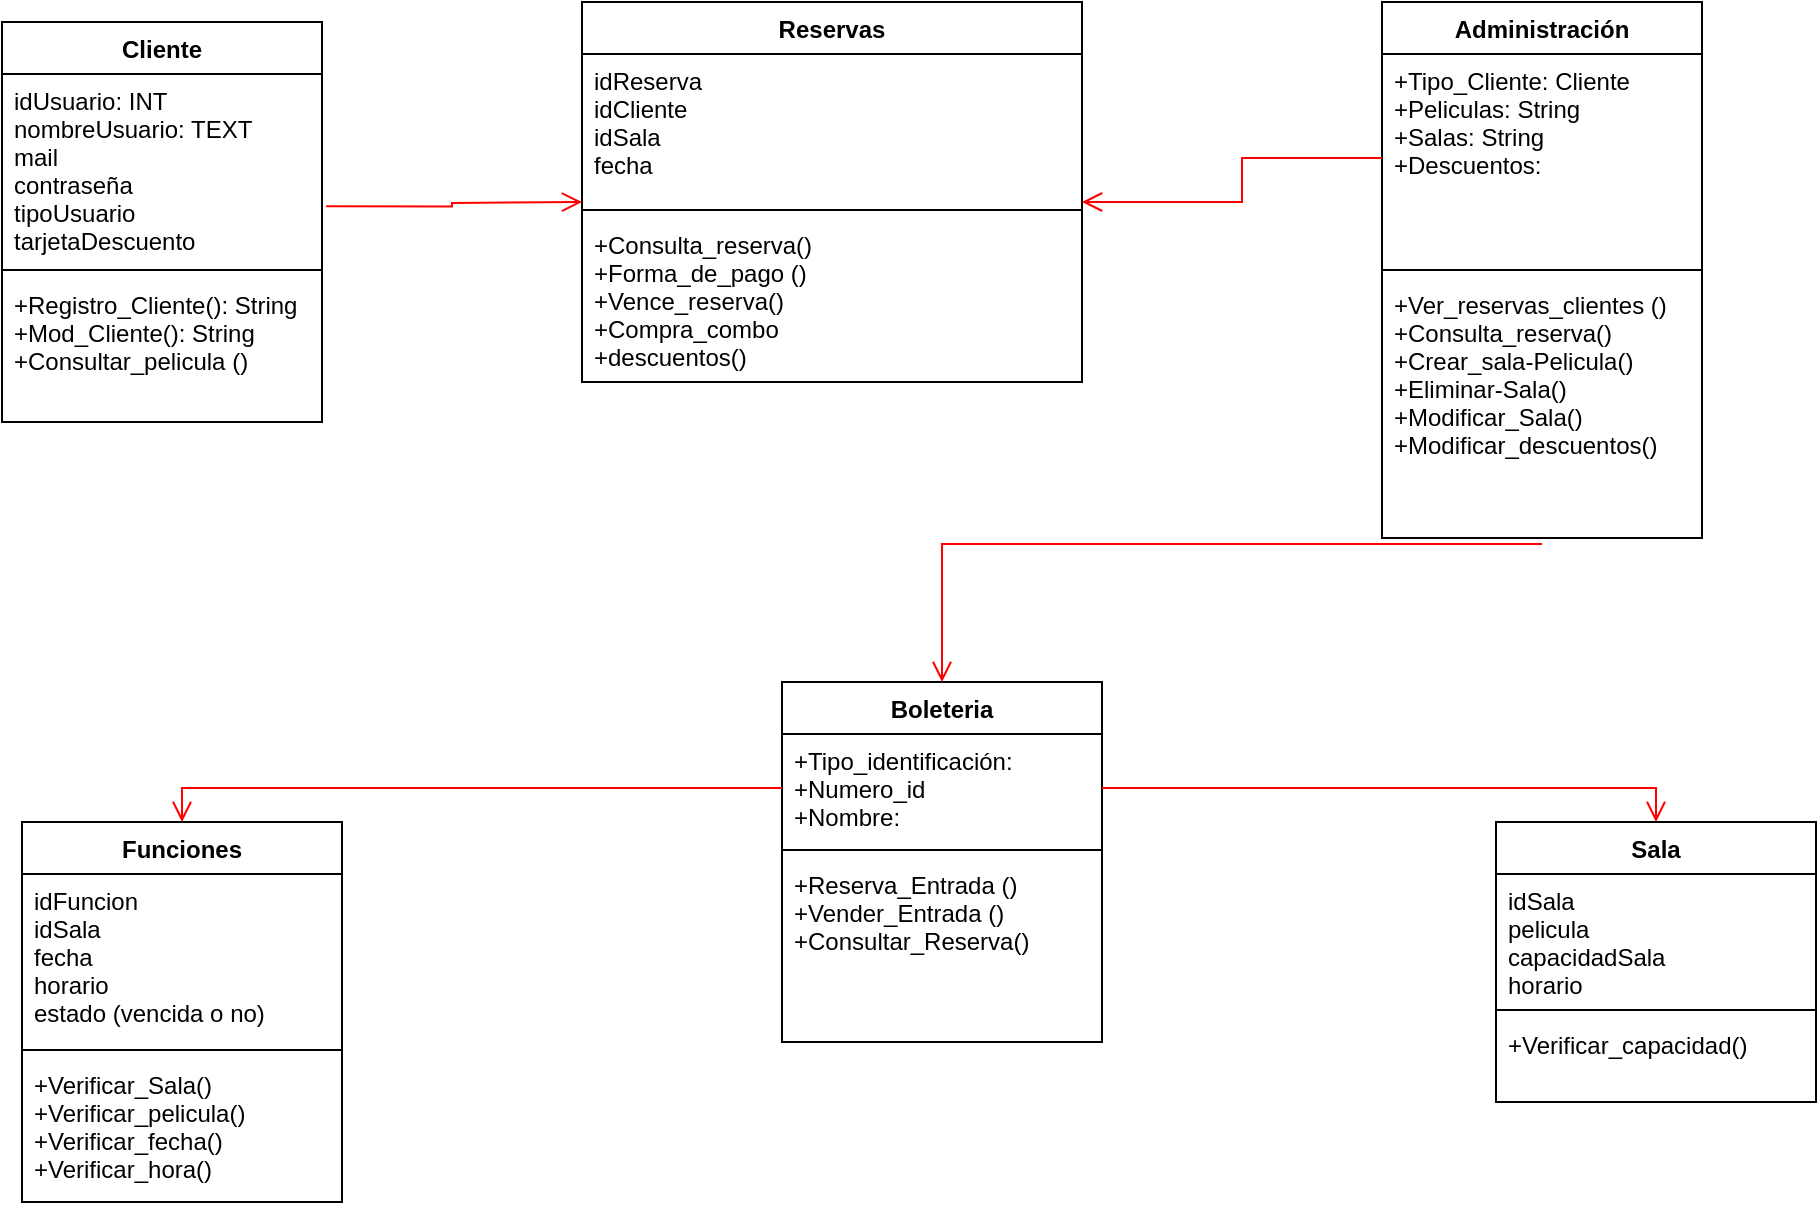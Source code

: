 <mxfile version="20.7.2" type="github">
  <diagram id="C5RBs43oDa-KdzZeNtuy" name="Page-1">
    <mxGraphModel dx="1228" dy="589" grid="1" gridSize="10" guides="1" tooltips="1" connect="1" arrows="1" fold="1" page="1" pageScale="1" pageWidth="827" pageHeight="1169" math="0" shadow="0">
      <root>
        <mxCell id="WIyWlLk6GJQsqaUBKTNV-0" />
        <mxCell id="WIyWlLk6GJQsqaUBKTNV-1" parent="WIyWlLk6GJQsqaUBKTNV-0" />
        <mxCell id="Rd36qe73BOrc3vEaUN4T-40" value="Cliente&#xa;" style="swimlane;fontStyle=1;align=center;verticalAlign=top;childLayout=stackLayout;horizontal=1;startSize=26;horizontalStack=0;resizeParent=1;resizeParentMax=0;resizeLast=0;collapsible=1;marginBottom=0;" parent="WIyWlLk6GJQsqaUBKTNV-1" vertex="1">
          <mxGeometry x="30" y="120" width="160" height="200" as="geometry" />
        </mxCell>
        <mxCell id="Rd36qe73BOrc3vEaUN4T-41" value="idUsuario: INT&#xa;nombreUsuario: TEXT&#xa;mail&#xa;contraseña&#xa;tipoUsuario&#xa;tarjetaDescuento" style="text;strokeColor=none;fillColor=none;align=left;verticalAlign=top;spacingLeft=4;spacingRight=4;overflow=hidden;rotatable=0;points=[[0,0.5],[1,0.5]];portConstraint=eastwest;" parent="Rd36qe73BOrc3vEaUN4T-40" vertex="1">
          <mxGeometry y="26" width="160" height="94" as="geometry" />
        </mxCell>
        <mxCell id="Rd36qe73BOrc3vEaUN4T-42" value="" style="line;strokeWidth=1;fillColor=none;align=left;verticalAlign=middle;spacingTop=-1;spacingLeft=3;spacingRight=3;rotatable=0;labelPosition=right;points=[];portConstraint=eastwest;strokeColor=inherit;" parent="Rd36qe73BOrc3vEaUN4T-40" vertex="1">
          <mxGeometry y="120" width="160" height="8" as="geometry" />
        </mxCell>
        <mxCell id="Rd36qe73BOrc3vEaUN4T-43" value="+Registro_Cliente(): String&#xa;+Mod_Cliente(): String&#xa;+Consultar_pelicula ()" style="text;strokeColor=none;fillColor=none;align=left;verticalAlign=top;spacingLeft=4;spacingRight=4;overflow=hidden;rotatable=0;points=[[0,0.5],[1,0.5]];portConstraint=eastwest;" parent="Rd36qe73BOrc3vEaUN4T-40" vertex="1">
          <mxGeometry y="128" width="160" height="72" as="geometry" />
        </mxCell>
        <mxCell id="Rd36qe73BOrc3vEaUN4T-44" value="Reservas" style="swimlane;fontStyle=1;align=center;verticalAlign=top;childLayout=stackLayout;horizontal=1;startSize=26;horizontalStack=0;resizeParent=1;resizeParentMax=0;resizeLast=0;collapsible=1;marginBottom=0;" parent="WIyWlLk6GJQsqaUBKTNV-1" vertex="1">
          <mxGeometry x="320" y="110" width="250" height="190" as="geometry" />
        </mxCell>
        <mxCell id="Rd36qe73BOrc3vEaUN4T-45" value="idReserva&#xa;idCliente&#xa;idSala&#xa;fecha" style="text;strokeColor=none;fillColor=none;align=left;verticalAlign=top;spacingLeft=4;spacingRight=4;overflow=hidden;rotatable=0;points=[[0,0.5],[1,0.5]];portConstraint=eastwest;" parent="Rd36qe73BOrc3vEaUN4T-44" vertex="1">
          <mxGeometry y="26" width="250" height="74" as="geometry" />
        </mxCell>
        <mxCell id="Rd36qe73BOrc3vEaUN4T-46" value="" style="line;strokeWidth=1;fillColor=none;align=left;verticalAlign=middle;spacingTop=-1;spacingLeft=3;spacingRight=3;rotatable=0;labelPosition=right;points=[];portConstraint=eastwest;strokeColor=inherit;" parent="Rd36qe73BOrc3vEaUN4T-44" vertex="1">
          <mxGeometry y="100" width="250" height="8" as="geometry" />
        </mxCell>
        <mxCell id="Rd36qe73BOrc3vEaUN4T-47" value="+Consulta_reserva()&#xa;+Forma_de_pago ()&#xa;+Vence_reserva()&#xa;+Compra_combo&#xa;+descuentos()" style="text;strokeColor=none;fillColor=none;align=left;verticalAlign=top;spacingLeft=4;spacingRight=4;overflow=hidden;rotatable=0;points=[[0,0.5],[1,0.5]];portConstraint=eastwest;" parent="Rd36qe73BOrc3vEaUN4T-44" vertex="1">
          <mxGeometry y="108" width="250" height="82" as="geometry" />
        </mxCell>
        <mxCell id="Rd36qe73BOrc3vEaUN4T-49" value="" style="edgeStyle=orthogonalEdgeStyle;html=1;align=left;verticalAlign=bottom;endArrow=open;endSize=8;strokeColor=#ff0000;rounded=0;exitX=1.013;exitY=0.704;exitDx=0;exitDy=0;exitPerimeter=0;" parent="WIyWlLk6GJQsqaUBKTNV-1" source="Rd36qe73BOrc3vEaUN4T-41" edge="1">
          <mxGeometry x="-1" relative="1" as="geometry">
            <mxPoint x="320" y="210" as="targetPoint" />
            <mxPoint x="250" y="210" as="sourcePoint" />
          </mxGeometry>
        </mxCell>
        <mxCell id="Rd36qe73BOrc3vEaUN4T-50" value="Administración&#xa;" style="swimlane;fontStyle=1;align=center;verticalAlign=top;childLayout=stackLayout;horizontal=1;startSize=26;horizontalStack=0;resizeParent=1;resizeParentMax=0;resizeLast=0;collapsible=1;marginBottom=0;" parent="WIyWlLk6GJQsqaUBKTNV-1" vertex="1">
          <mxGeometry x="720" y="110" width="160" height="268" as="geometry" />
        </mxCell>
        <mxCell id="Rd36qe73BOrc3vEaUN4T-51" value="+Tipo_Cliente: Cliente&#xa;+Peliculas: String&#xa;+Salas: String&#xa;+Descuentos:&#xa;" style="text;strokeColor=none;fillColor=none;align=left;verticalAlign=top;spacingLeft=4;spacingRight=4;overflow=hidden;rotatable=0;points=[[0,0.5],[1,0.5]];portConstraint=eastwest;" parent="Rd36qe73BOrc3vEaUN4T-50" vertex="1">
          <mxGeometry y="26" width="160" height="104" as="geometry" />
        </mxCell>
        <mxCell id="Rd36qe73BOrc3vEaUN4T-52" value="" style="line;strokeWidth=1;fillColor=none;align=left;verticalAlign=middle;spacingTop=-1;spacingLeft=3;spacingRight=3;rotatable=0;labelPosition=right;points=[];portConstraint=eastwest;strokeColor=inherit;" parent="Rd36qe73BOrc3vEaUN4T-50" vertex="1">
          <mxGeometry y="130" width="160" height="8" as="geometry" />
        </mxCell>
        <mxCell id="Rd36qe73BOrc3vEaUN4T-53" value="+Ver_reservas_clientes ()&#xa;+Consulta_reserva()&#xa;+Crear_sala-Pelicula()&#xa;+Eliminar-Sala()&#xa;+Modificar_Sala()&#xa;+Modificar_descuentos()" style="text;strokeColor=none;fillColor=none;align=left;verticalAlign=top;spacingLeft=4;spacingRight=4;overflow=hidden;rotatable=0;points=[[0,0.5],[1,0.5]];portConstraint=eastwest;" parent="Rd36qe73BOrc3vEaUN4T-50" vertex="1">
          <mxGeometry y="138" width="160" height="130" as="geometry" />
        </mxCell>
        <mxCell id="Rd36qe73BOrc3vEaUN4T-54" value="Boleteria&#xa;" style="swimlane;fontStyle=1;align=center;verticalAlign=top;childLayout=stackLayout;horizontal=1;startSize=26;horizontalStack=0;resizeParent=1;resizeParentMax=0;resizeLast=0;collapsible=1;marginBottom=0;" parent="WIyWlLk6GJQsqaUBKTNV-1" vertex="1">
          <mxGeometry x="420" y="450" width="160" height="180" as="geometry" />
        </mxCell>
        <mxCell id="Rd36qe73BOrc3vEaUN4T-55" value="+Tipo_identificación:&#xa;+Numero_id&#xa;+Nombre:&#xa;" style="text;strokeColor=none;fillColor=none;align=left;verticalAlign=top;spacingLeft=4;spacingRight=4;overflow=hidden;rotatable=0;points=[[0,0.5],[1,0.5]];portConstraint=eastwest;" parent="Rd36qe73BOrc3vEaUN4T-54" vertex="1">
          <mxGeometry y="26" width="160" height="54" as="geometry" />
        </mxCell>
        <mxCell id="Rd36qe73BOrc3vEaUN4T-56" value="" style="line;strokeWidth=1;fillColor=none;align=left;verticalAlign=middle;spacingTop=-1;spacingLeft=3;spacingRight=3;rotatable=0;labelPosition=right;points=[];portConstraint=eastwest;strokeColor=inherit;" parent="Rd36qe73BOrc3vEaUN4T-54" vertex="1">
          <mxGeometry y="80" width="160" height="8" as="geometry" />
        </mxCell>
        <mxCell id="Rd36qe73BOrc3vEaUN4T-57" value="+Reserva_Entrada ()&#xa;+Vender_Entrada ()&#xa;+Consultar_Reserva()&#xa;" style="text;strokeColor=none;fillColor=none;align=left;verticalAlign=top;spacingLeft=4;spacingRight=4;overflow=hidden;rotatable=0;points=[[0,0.5],[1,0.5]];portConstraint=eastwest;" parent="Rd36qe73BOrc3vEaUN4T-54" vertex="1">
          <mxGeometry y="88" width="160" height="92" as="geometry" />
        </mxCell>
        <mxCell id="Rd36qe73BOrc3vEaUN4T-59" value="" style="edgeStyle=orthogonalEdgeStyle;html=1;align=left;verticalAlign=top;endArrow=open;endSize=8;strokeColor=#ff0000;rounded=0;exitX=0;exitY=0.5;exitDx=0;exitDy=0;" parent="WIyWlLk6GJQsqaUBKTNV-1" source="Rd36qe73BOrc3vEaUN4T-51" edge="1">
          <mxGeometry x="-1" relative="1" as="geometry">
            <mxPoint x="570" y="210" as="targetPoint" />
            <Array as="points">
              <mxPoint x="650" y="188" />
              <mxPoint x="650" y="210" />
            </Array>
            <mxPoint x="650" y="155" as="sourcePoint" />
          </mxGeometry>
        </mxCell>
        <mxCell id="Rd36qe73BOrc3vEaUN4T-61" value="" style="edgeStyle=orthogonalEdgeStyle;html=1;align=left;verticalAlign=top;endArrow=open;endSize=8;strokeColor=#ff0000;rounded=0;entryX=0.5;entryY=0;entryDx=0;entryDy=0;exitX=0.5;exitY=1.023;exitDx=0;exitDy=0;exitPerimeter=0;" parent="WIyWlLk6GJQsqaUBKTNV-1" source="Rd36qe73BOrc3vEaUN4T-53" target="Rd36qe73BOrc3vEaUN4T-54" edge="1">
          <mxGeometry x="-1" relative="1" as="geometry">
            <mxPoint x="790" y="310" as="targetPoint" />
            <mxPoint x="777" y="404" as="sourcePoint" />
          </mxGeometry>
        </mxCell>
        <mxCell id="Rd36qe73BOrc3vEaUN4T-62" value="Funciones" style="swimlane;fontStyle=1;align=center;verticalAlign=top;childLayout=stackLayout;horizontal=1;startSize=26;horizontalStack=0;resizeParent=1;resizeParentMax=0;resizeLast=0;collapsible=1;marginBottom=0;" parent="WIyWlLk6GJQsqaUBKTNV-1" vertex="1">
          <mxGeometry x="40" y="520" width="160" height="190" as="geometry" />
        </mxCell>
        <mxCell id="Rd36qe73BOrc3vEaUN4T-63" value="idFuncion&#xa;idSala&#xa;fecha&#xa;horario&#xa;estado (vencida o no)" style="text;strokeColor=none;fillColor=none;align=left;verticalAlign=top;spacingLeft=4;spacingRight=4;overflow=hidden;rotatable=0;points=[[0,0.5],[1,0.5]];portConstraint=eastwest;" parent="Rd36qe73BOrc3vEaUN4T-62" vertex="1">
          <mxGeometry y="26" width="160" height="84" as="geometry" />
        </mxCell>
        <mxCell id="Rd36qe73BOrc3vEaUN4T-64" value="" style="line;strokeWidth=1;fillColor=none;align=left;verticalAlign=middle;spacingTop=-1;spacingLeft=3;spacingRight=3;rotatable=0;labelPosition=right;points=[];portConstraint=eastwest;strokeColor=inherit;" parent="Rd36qe73BOrc3vEaUN4T-62" vertex="1">
          <mxGeometry y="110" width="160" height="8" as="geometry" />
        </mxCell>
        <mxCell id="Rd36qe73BOrc3vEaUN4T-65" value="+Verificar_Sala()&#xa;+Verificar_pelicula()&#xa;+Verificar_fecha()&#xa;+Verificar_hora()" style="text;strokeColor=none;fillColor=none;align=left;verticalAlign=top;spacingLeft=4;spacingRight=4;overflow=hidden;rotatable=0;points=[[0,0.5],[1,0.5]];portConstraint=eastwest;" parent="Rd36qe73BOrc3vEaUN4T-62" vertex="1">
          <mxGeometry y="118" width="160" height="72" as="geometry" />
        </mxCell>
        <mxCell id="Rd36qe73BOrc3vEaUN4T-70" value="Sala" style="swimlane;fontStyle=1;align=center;verticalAlign=top;childLayout=stackLayout;horizontal=1;startSize=26;horizontalStack=0;resizeParent=1;resizeParentMax=0;resizeLast=0;collapsible=1;marginBottom=0;" parent="WIyWlLk6GJQsqaUBKTNV-1" vertex="1">
          <mxGeometry x="777" y="520" width="160" height="140" as="geometry" />
        </mxCell>
        <mxCell id="Rd36qe73BOrc3vEaUN4T-71" value="idSala&#xa;pelicula&#xa;capacidadSala&#xa;horario" style="text;strokeColor=none;fillColor=none;align=left;verticalAlign=top;spacingLeft=4;spacingRight=4;overflow=hidden;rotatable=0;points=[[0,0.5],[1,0.5]];portConstraint=eastwest;" parent="Rd36qe73BOrc3vEaUN4T-70" vertex="1">
          <mxGeometry y="26" width="160" height="64" as="geometry" />
        </mxCell>
        <mxCell id="Rd36qe73BOrc3vEaUN4T-72" value="" style="line;strokeWidth=1;fillColor=none;align=left;verticalAlign=middle;spacingTop=-1;spacingLeft=3;spacingRight=3;rotatable=0;labelPosition=right;points=[];portConstraint=eastwest;strokeColor=inherit;" parent="Rd36qe73BOrc3vEaUN4T-70" vertex="1">
          <mxGeometry y="90" width="160" height="8" as="geometry" />
        </mxCell>
        <mxCell id="Rd36qe73BOrc3vEaUN4T-73" value="+Verificar_capacidad()" style="text;strokeColor=none;fillColor=none;align=left;verticalAlign=top;spacingLeft=4;spacingRight=4;overflow=hidden;rotatable=0;points=[[0,0.5],[1,0.5]];portConstraint=eastwest;" parent="Rd36qe73BOrc3vEaUN4T-70" vertex="1">
          <mxGeometry y="98" width="160" height="42" as="geometry" />
        </mxCell>
        <mxCell id="Rd36qe73BOrc3vEaUN4T-75" value="" style="edgeStyle=orthogonalEdgeStyle;html=1;align=left;verticalAlign=top;endArrow=open;endSize=8;strokeColor=#ff0000;rounded=0;entryX=0.5;entryY=0;entryDx=0;entryDy=0;exitX=0;exitY=0.5;exitDx=0;exitDy=0;" parent="WIyWlLk6GJQsqaUBKTNV-1" source="Rd36qe73BOrc3vEaUN4T-55" target="Rd36qe73BOrc3vEaUN4T-62" edge="1">
          <mxGeometry x="-1" relative="1" as="geometry">
            <mxPoint x="310" y="580" as="targetPoint" />
            <mxPoint x="340" y="510" as="sourcePoint" />
          </mxGeometry>
        </mxCell>
        <mxCell id="Rd36qe73BOrc3vEaUN4T-79" value="" style="edgeStyle=orthogonalEdgeStyle;html=1;align=left;verticalAlign=top;endArrow=open;endSize=8;strokeColor=#ff0000;rounded=0;entryX=0.5;entryY=0;entryDx=0;entryDy=0;exitX=1;exitY=0.5;exitDx=0;exitDy=0;" parent="WIyWlLk6GJQsqaUBKTNV-1" target="Rd36qe73BOrc3vEaUN4T-70" edge="1" source="Rd36qe73BOrc3vEaUN4T-55">
          <mxGeometry x="-1" y="-41" relative="1" as="geometry">
            <mxPoint x="730" y="650" as="targetPoint" />
            <mxPoint x="660" y="520" as="sourcePoint" />
            <Array as="points" />
            <mxPoint x="-40" y="-31" as="offset" />
          </mxGeometry>
        </mxCell>
      </root>
    </mxGraphModel>
  </diagram>
</mxfile>
